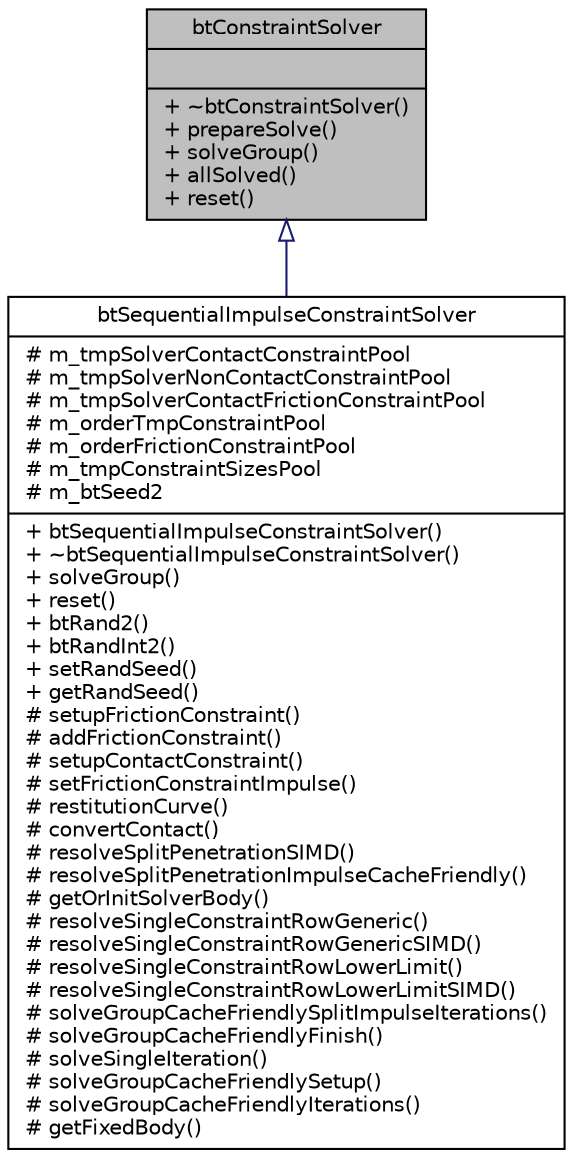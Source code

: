 digraph G
{
  edge [fontname="Helvetica",fontsize="10",labelfontname="Helvetica",labelfontsize="10"];
  node [fontname="Helvetica",fontsize="10",shape=record];
  Node1 [label="{btConstraintSolver\n||+ ~btConstraintSolver()\l+ prepareSolve()\l+ solveGroup()\l+ allSolved()\l+ reset()\l}",height=0.2,width=0.4,color="black", fillcolor="grey75", style="filled" fontcolor="black"];
  Node1 -> Node2 [dir=back,color="midnightblue",fontsize="10",style="solid",arrowtail="empty",fontname="Helvetica"];
  Node2 [label="{btSequentialImpulseConstraintSolver\n|# m_tmpSolverContactConstraintPool\l# m_tmpSolverNonContactConstraintPool\l# m_tmpSolverContactFrictionConstraintPool\l# m_orderTmpConstraintPool\l# m_orderFrictionConstraintPool\l# m_tmpConstraintSizesPool\l# m_btSeed2\l|+ btSequentialImpulseConstraintSolver()\l+ ~btSequentialImpulseConstraintSolver()\l+ solveGroup()\l+ reset()\l+ btRand2()\l+ btRandInt2()\l+ setRandSeed()\l+ getRandSeed()\l# setupFrictionConstraint()\l# addFrictionConstraint()\l# setupContactConstraint()\l# setFrictionConstraintImpulse()\l# restitutionCurve()\l# convertContact()\l# resolveSplitPenetrationSIMD()\l# resolveSplitPenetrationImpulseCacheFriendly()\l# getOrInitSolverBody()\l# resolveSingleConstraintRowGeneric()\l# resolveSingleConstraintRowGenericSIMD()\l# resolveSingleConstraintRowLowerLimit()\l# resolveSingleConstraintRowLowerLimitSIMD()\l# solveGroupCacheFriendlySplitImpulseIterations()\l# solveGroupCacheFriendlyFinish()\l# solveSingleIteration()\l# solveGroupCacheFriendlySetup()\l# solveGroupCacheFriendlyIterations()\l# getFixedBody()\l}",height=0.2,width=0.4,color="black", fillcolor="white", style="filled",URL="$df/dee/classbtSequentialImpulseConstraintSolver.html",tooltip="The btSequentialImpulseConstraintSolver is a fast SIMD implementation of the Projected Gauss Seidel (..."];
}

